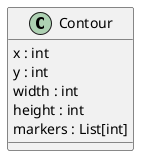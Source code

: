 @startuml swarch

' title Contour


class "Contour" {
    x : int
    y : int
    width : int
    height : int
    markers : List[int]
}

' class "FoundObjectMaster" {
'     found_objects : list[FoundObject]
'     add_found_object(num: int, position: tuple[int, int, int, int], angle) -> None
'     get_best_match(point: tuple[int, int]) -> int
'     get_found_object(index: int) -> FoundObject
'     is_found_object(image, rectangle: tuple[int, int, int, int]) -> bool
'     reset()
'     update_found_object(a_list)
' }

@enduml